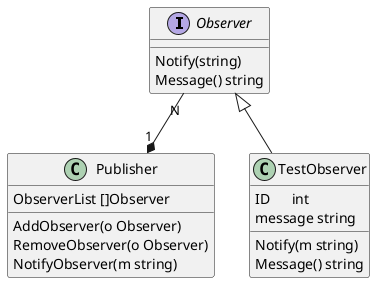 @startuml observer
interface Observer {
	Notify(string)
	Message() string
}

class Publisher {
	ObserverList []Observer
    AddObserver(o Observer)
    RemoveObserver(o Observer)
    NotifyObserver(m string)
}

class TestObserver {
	ID      int
	message string
    Notify(m string)
    Message() string
}

Observer <|-- TestObserver
Observer "N" --* "1" Publisher

@enduml